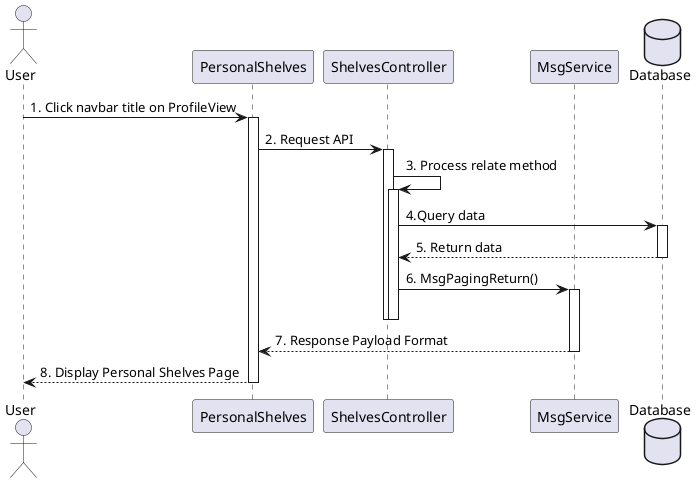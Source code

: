 @startuml
actor       User       as user
participant PersonalShelves as view
participant PersonalShelves as view
participant ShelvesController as shelves
participant MsgService as msgService
database    Database as db

user -> view ++: 1. Click navbar title on ProfileView
view -> shelves ++ : 2. Request API
shelves -> shelves ++ : 3. Process relate method
shelves -> db ++ : 4.Query data
db --> shelves -- : 5. Return data
shelves -> msgService ++-- : 6. MsgPagingReturn()
deactivate shelves
msgService --> view -- : 7. Response Payload Format
view --> user -- : 8. Display Personal Shelves Page
@enduml



